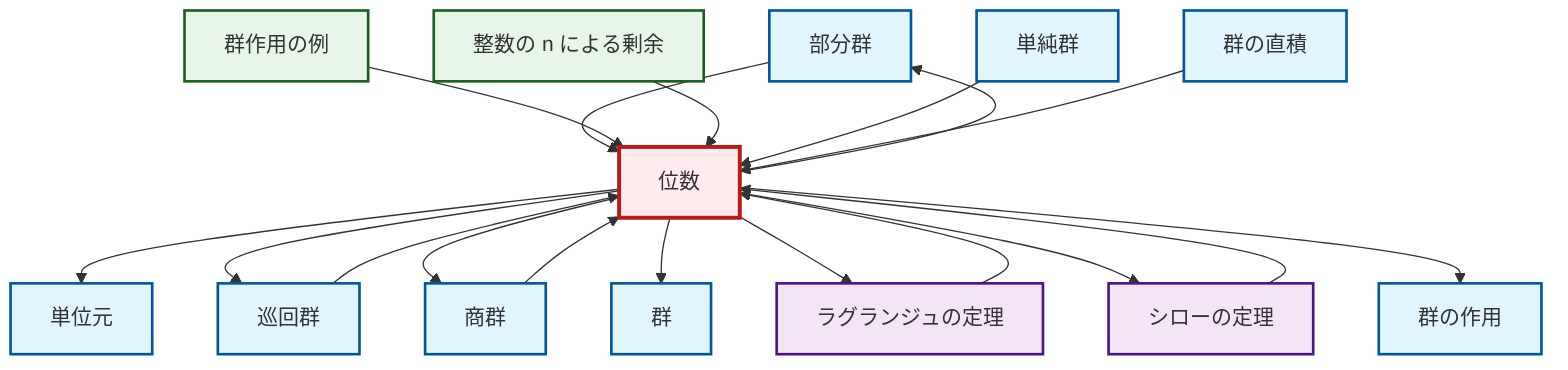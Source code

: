 graph TD
    classDef definition fill:#e1f5fe,stroke:#01579b,stroke-width:2px
    classDef theorem fill:#f3e5f5,stroke:#4a148c,stroke-width:2px
    classDef axiom fill:#fff3e0,stroke:#e65100,stroke-width:2px
    classDef example fill:#e8f5e9,stroke:#1b5e20,stroke-width:2px
    classDef current fill:#ffebee,stroke:#b71c1c,stroke-width:3px
    def-group-action["群の作用"]:::definition
    def-group["群"]:::definition
    def-subgroup["部分群"]:::definition
    thm-lagrange["ラグランジュの定理"]:::theorem
    thm-sylow["シローの定理"]:::theorem
    def-direct-product["群の直積"]:::definition
    def-quotient-group["商群"]:::definition
    def-identity-element["単位元"]:::definition
    ex-group-action-examples["群作用の例"]:::example
    def-simple-group["単純群"]:::definition
    ex-quotient-integers-mod-n["整数の n による剰余"]:::example
    def-cyclic-group["巡回群"]:::definition
    def-order["位数"]:::definition
    thm-sylow --> def-order
    def-order --> def-identity-element
    def-order --> def-cyclic-group
    def-order --> def-quotient-group
    def-cyclic-group --> def-order
    def-order --> def-group
    def-quotient-group --> def-order
    def-order --> thm-lagrange
    def-subgroup --> def-order
    ex-group-action-examples --> def-order
    def-order --> def-subgroup
    ex-quotient-integers-mod-n --> def-order
    def-simple-group --> def-order
    thm-lagrange --> def-order
    def-direct-product --> def-order
    def-order --> thm-sylow
    def-order --> def-group-action
    class def-order current